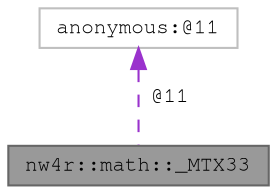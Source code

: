 digraph "nw4r::math::_MTX33"
{
 // LATEX_PDF_SIZE
  bgcolor="transparent";
  edge [fontname=FreeMono,fontsize=10,labelfontname=FreeMono,labelfontsize=10];
  node [fontname=FreeMono,fontsize=10,shape=box,height=0.2,width=0.4];
  Node1 [label="nw4r::math::_MTX33",height=0.2,width=0.4,color="gray40", fillcolor="grey60", style="filled", fontcolor="black",tooltip=" "];
  Node2 -> Node1 [dir="back",color="darkorchid3",style="dashed",label=" @11" ];
  Node2 [label="anonymous:@11",height=0.2,width=0.4,color="grey75", fillcolor="white", style="filled",tooltip=" "];
}
